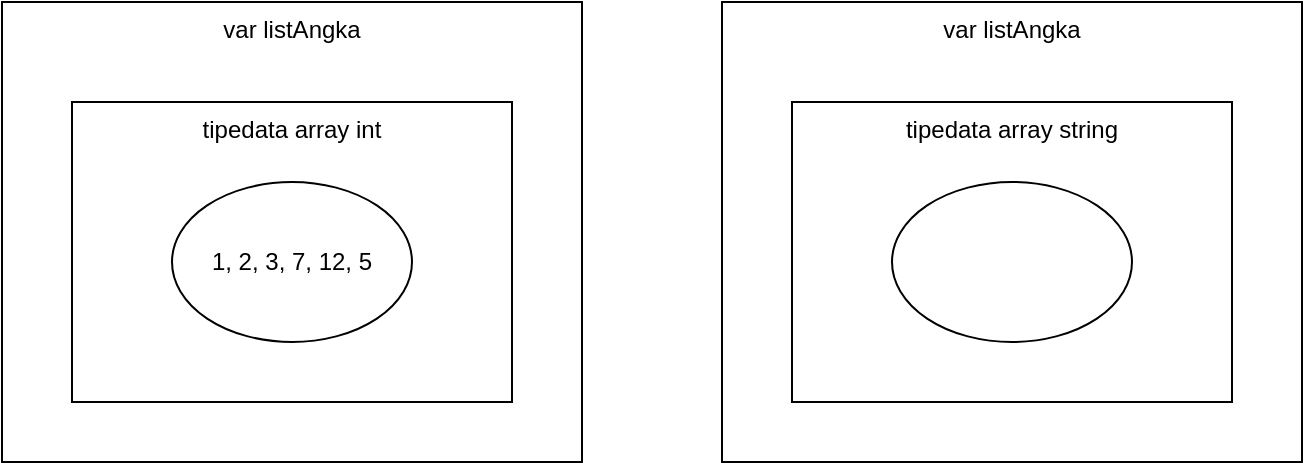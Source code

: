 <mxfile version="24.3.0" type="github">
  <diagram name="Page-1" id="_gEOEPybZv3CiejzkFEf">
    <mxGraphModel dx="1434" dy="751" grid="1" gridSize="10" guides="1" tooltips="1" connect="1" arrows="1" fold="1" page="1" pageScale="1" pageWidth="850" pageHeight="1100" math="0" shadow="0">
      <root>
        <mxCell id="0" />
        <mxCell id="1" parent="0" />
        <mxCell id="6h2cYbVP-Or3ictji5u8-5" value="" style="group" vertex="1" connectable="0" parent="1">
          <mxGeometry x="80" y="260" width="290" height="230" as="geometry" />
        </mxCell>
        <mxCell id="6h2cYbVP-Or3ictji5u8-1" value="var listAngka" style="rounded=0;whiteSpace=wrap;html=1;verticalAlign=top;" vertex="1" parent="6h2cYbVP-Or3ictji5u8-5">
          <mxGeometry width="290" height="230" as="geometry" />
        </mxCell>
        <mxCell id="6h2cYbVP-Or3ictji5u8-2" value="tipedata array int" style="rounded=0;whiteSpace=wrap;html=1;verticalAlign=top;" vertex="1" parent="6h2cYbVP-Or3ictji5u8-5">
          <mxGeometry x="35" y="50" width="220" height="150" as="geometry" />
        </mxCell>
        <mxCell id="6h2cYbVP-Or3ictji5u8-3" value="1, 2, 3, 7, 12, 5" style="ellipse;whiteSpace=wrap;html=1;" vertex="1" parent="6h2cYbVP-Or3ictji5u8-5">
          <mxGeometry x="85" y="90" width="120" height="80" as="geometry" />
        </mxCell>
        <mxCell id="6h2cYbVP-Or3ictji5u8-6" value="" style="group" vertex="1" connectable="0" parent="1">
          <mxGeometry x="440" y="260" width="290" height="230" as="geometry" />
        </mxCell>
        <mxCell id="6h2cYbVP-Or3ictji5u8-7" value="var listAngka" style="rounded=0;whiteSpace=wrap;html=1;verticalAlign=top;" vertex="1" parent="6h2cYbVP-Or3ictji5u8-6">
          <mxGeometry width="290" height="230" as="geometry" />
        </mxCell>
        <mxCell id="6h2cYbVP-Or3ictji5u8-8" value="tipedata array string" style="rounded=0;whiteSpace=wrap;html=1;verticalAlign=top;" vertex="1" parent="6h2cYbVP-Or3ictji5u8-6">
          <mxGeometry x="35" y="50" width="220" height="150" as="geometry" />
        </mxCell>
        <mxCell id="6h2cYbVP-Or3ictji5u8-9" value="" style="ellipse;whiteSpace=wrap;html=1;" vertex="1" parent="6h2cYbVP-Or3ictji5u8-6">
          <mxGeometry x="85" y="90" width="120" height="80" as="geometry" />
        </mxCell>
      </root>
    </mxGraphModel>
  </diagram>
</mxfile>
